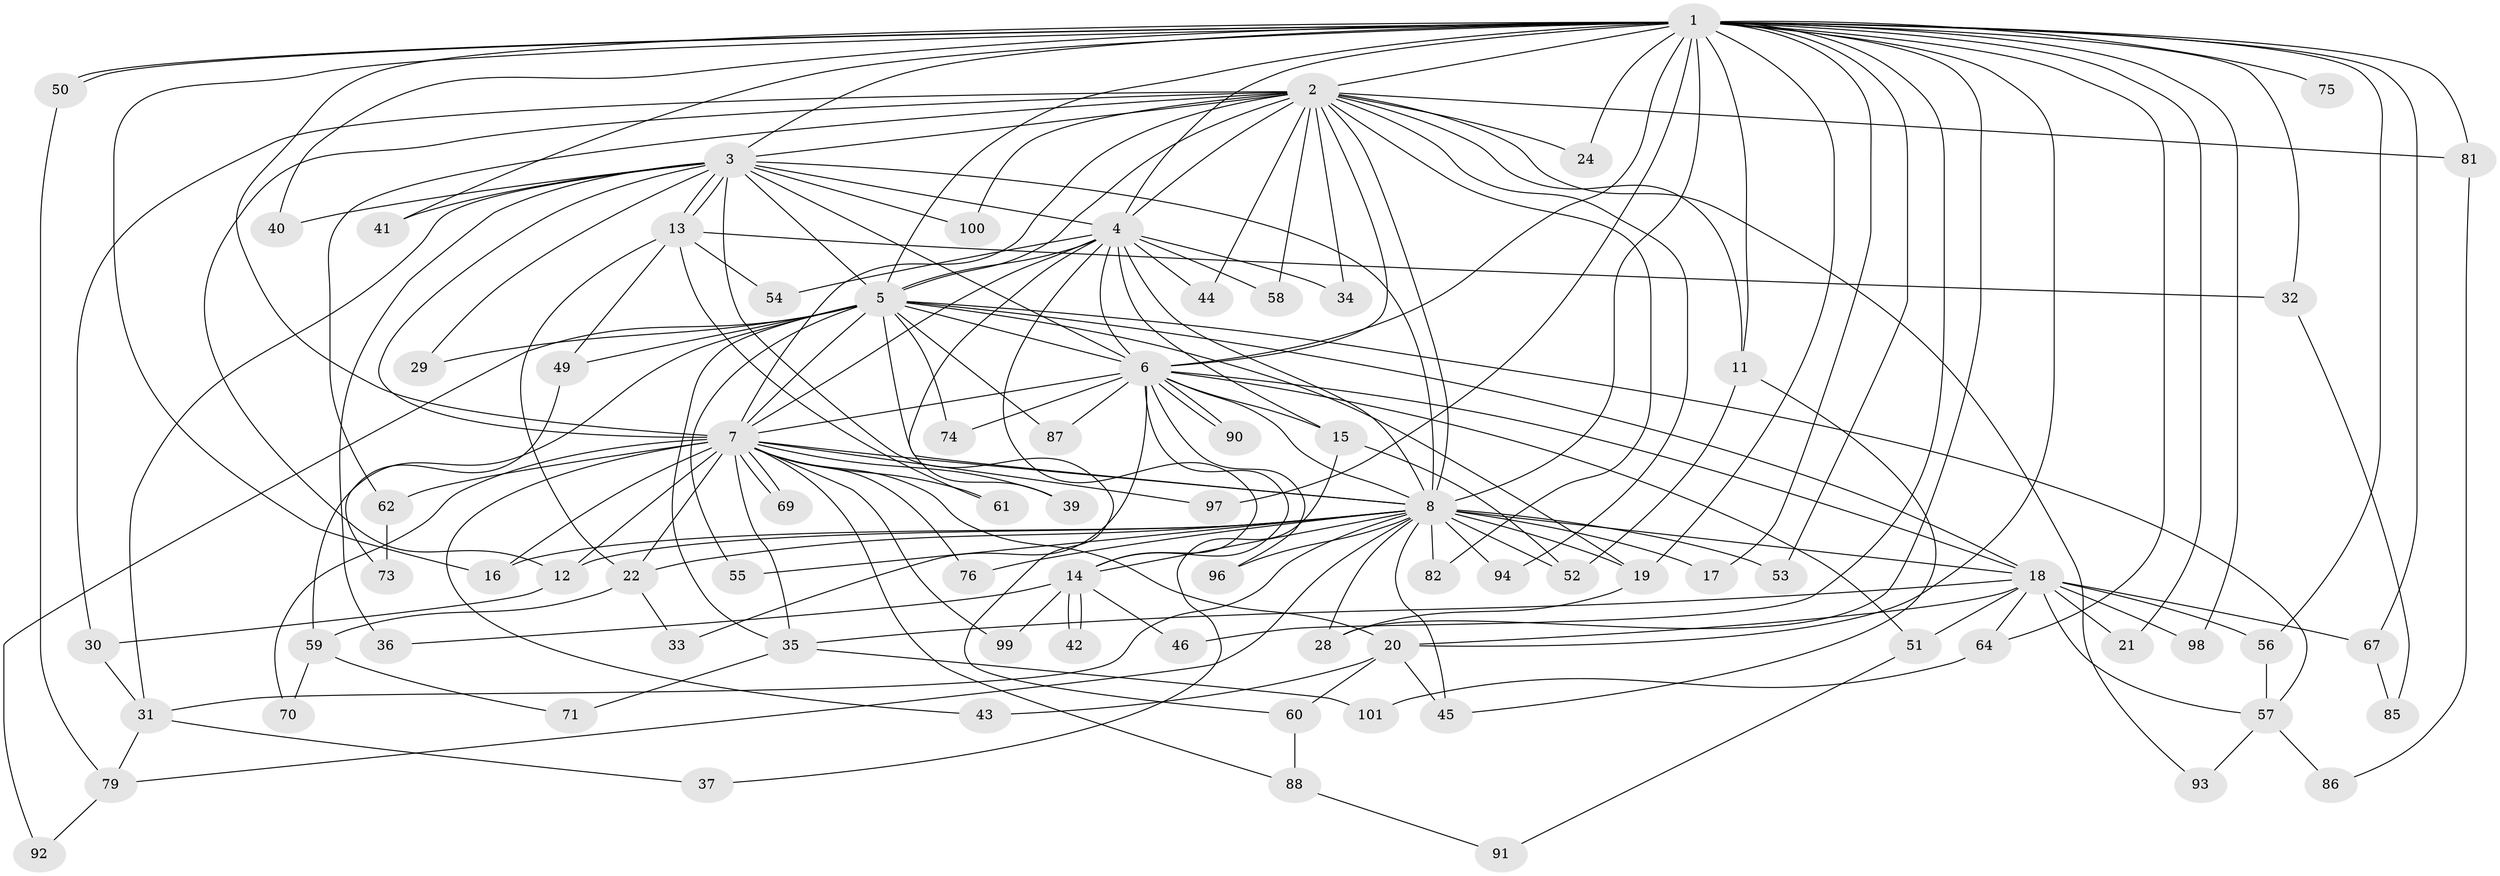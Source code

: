 // Generated by graph-tools (version 1.1) at 2025/51/02/27/25 19:51:42]
// undirected, 80 vertices, 185 edges
graph export_dot {
graph [start="1"]
  node [color=gray90,style=filled];
  1 [super="+9"];
  2 [super="+63"];
  3 [super="+47"];
  4 [super="+83"];
  5 [super="+25"];
  6 [super="+68"];
  7 [super="+84"];
  8 [super="+10"];
  11;
  12 [super="+95"];
  13;
  14 [super="+26"];
  15 [super="+77"];
  16 [super="+48"];
  17;
  18 [super="+27"];
  19 [super="+23"];
  20 [super="+38"];
  21;
  22 [super="+89"];
  24;
  28 [super="+78"];
  29;
  30;
  31 [super="+72"];
  32;
  33;
  34;
  35;
  36;
  37;
  39;
  40;
  41;
  42;
  43;
  44;
  45 [super="+65"];
  46;
  49;
  50;
  51;
  52;
  53;
  54;
  55;
  56;
  57 [super="+66"];
  58;
  59;
  60;
  61;
  62;
  64;
  67;
  69;
  70;
  71;
  73;
  74;
  75;
  76;
  79 [super="+80"];
  81;
  82;
  85;
  86;
  87;
  88;
  90;
  91;
  92;
  93;
  94;
  96;
  97;
  98;
  99;
  100;
  101;
  1 -- 2 [weight=2];
  1 -- 3 [weight=2];
  1 -- 4 [weight=2];
  1 -- 5 [weight=3];
  1 -- 6 [weight=2];
  1 -- 7 [weight=2];
  1 -- 8 [weight=4];
  1 -- 11;
  1 -- 16;
  1 -- 24;
  1 -- 40;
  1 -- 46;
  1 -- 50;
  1 -- 50;
  1 -- 56;
  1 -- 67;
  1 -- 75 [weight=2];
  1 -- 97;
  1 -- 98;
  1 -- 32;
  1 -- 64;
  1 -- 41;
  1 -- 17;
  1 -- 81;
  1 -- 20;
  1 -- 21;
  1 -- 53;
  1 -- 28;
  1 -- 19;
  2 -- 3;
  2 -- 4;
  2 -- 5;
  2 -- 6;
  2 -- 7;
  2 -- 8 [weight=2];
  2 -- 11;
  2 -- 12 [weight=2];
  2 -- 24;
  2 -- 30;
  2 -- 34;
  2 -- 44;
  2 -- 58;
  2 -- 62;
  2 -- 81;
  2 -- 82;
  2 -- 93;
  2 -- 94;
  2 -- 100;
  3 -- 4;
  3 -- 5;
  3 -- 6;
  3 -- 7;
  3 -- 8 [weight=2];
  3 -- 13 [weight=2];
  3 -- 13;
  3 -- 29;
  3 -- 36;
  3 -- 40;
  3 -- 41;
  3 -- 60;
  3 -- 100;
  3 -- 31;
  4 -- 5;
  4 -- 6 [weight=2];
  4 -- 7;
  4 -- 8 [weight=2];
  4 -- 14;
  4 -- 15;
  4 -- 34;
  4 -- 39;
  4 -- 44;
  4 -- 54;
  4 -- 58;
  5 -- 6;
  5 -- 7;
  5 -- 8 [weight=2];
  5 -- 18;
  5 -- 19;
  5 -- 29;
  5 -- 35;
  5 -- 49;
  5 -- 55;
  5 -- 87;
  5 -- 92;
  5 -- 74;
  5 -- 59;
  5 -- 57;
  6 -- 7;
  6 -- 8 [weight=2];
  6 -- 14;
  6 -- 15;
  6 -- 33;
  6 -- 51;
  6 -- 87;
  6 -- 90;
  6 -- 90;
  6 -- 96;
  6 -- 74;
  6 -- 18;
  7 -- 8 [weight=2];
  7 -- 16;
  7 -- 20 [weight=2];
  7 -- 22;
  7 -- 39;
  7 -- 43;
  7 -- 61;
  7 -- 62;
  7 -- 69;
  7 -- 69;
  7 -- 70;
  7 -- 76;
  7 -- 88;
  7 -- 97;
  7 -- 99;
  7 -- 35;
  7 -- 12;
  8 -- 12;
  8 -- 18;
  8 -- 19;
  8 -- 22;
  8 -- 52;
  8 -- 53;
  8 -- 55;
  8 -- 79;
  8 -- 76;
  8 -- 17;
  8 -- 82;
  8 -- 28;
  8 -- 94;
  8 -- 31;
  8 -- 96;
  8 -- 14;
  8 -- 16;
  8 -- 45;
  11 -- 45;
  11 -- 52;
  12 -- 30;
  13 -- 32;
  13 -- 49;
  13 -- 54;
  13 -- 61;
  13 -- 22;
  14 -- 36;
  14 -- 42;
  14 -- 42;
  14 -- 46;
  14 -- 99;
  15 -- 37;
  15 -- 52;
  18 -- 21;
  18 -- 56;
  18 -- 64;
  18 -- 67;
  18 -- 51;
  18 -- 20;
  18 -- 98;
  18 -- 35;
  18 -- 57;
  19 -- 28;
  20 -- 43;
  20 -- 60;
  20 -- 45;
  22 -- 33;
  22 -- 59;
  30 -- 31;
  31 -- 37;
  31 -- 79;
  32 -- 85;
  35 -- 71;
  35 -- 101;
  49 -- 73;
  50 -- 79;
  51 -- 91;
  56 -- 57;
  57 -- 93;
  57 -- 86;
  59 -- 70;
  59 -- 71;
  60 -- 88;
  62 -- 73;
  64 -- 101;
  67 -- 85;
  79 -- 92;
  81 -- 86;
  88 -- 91;
}
